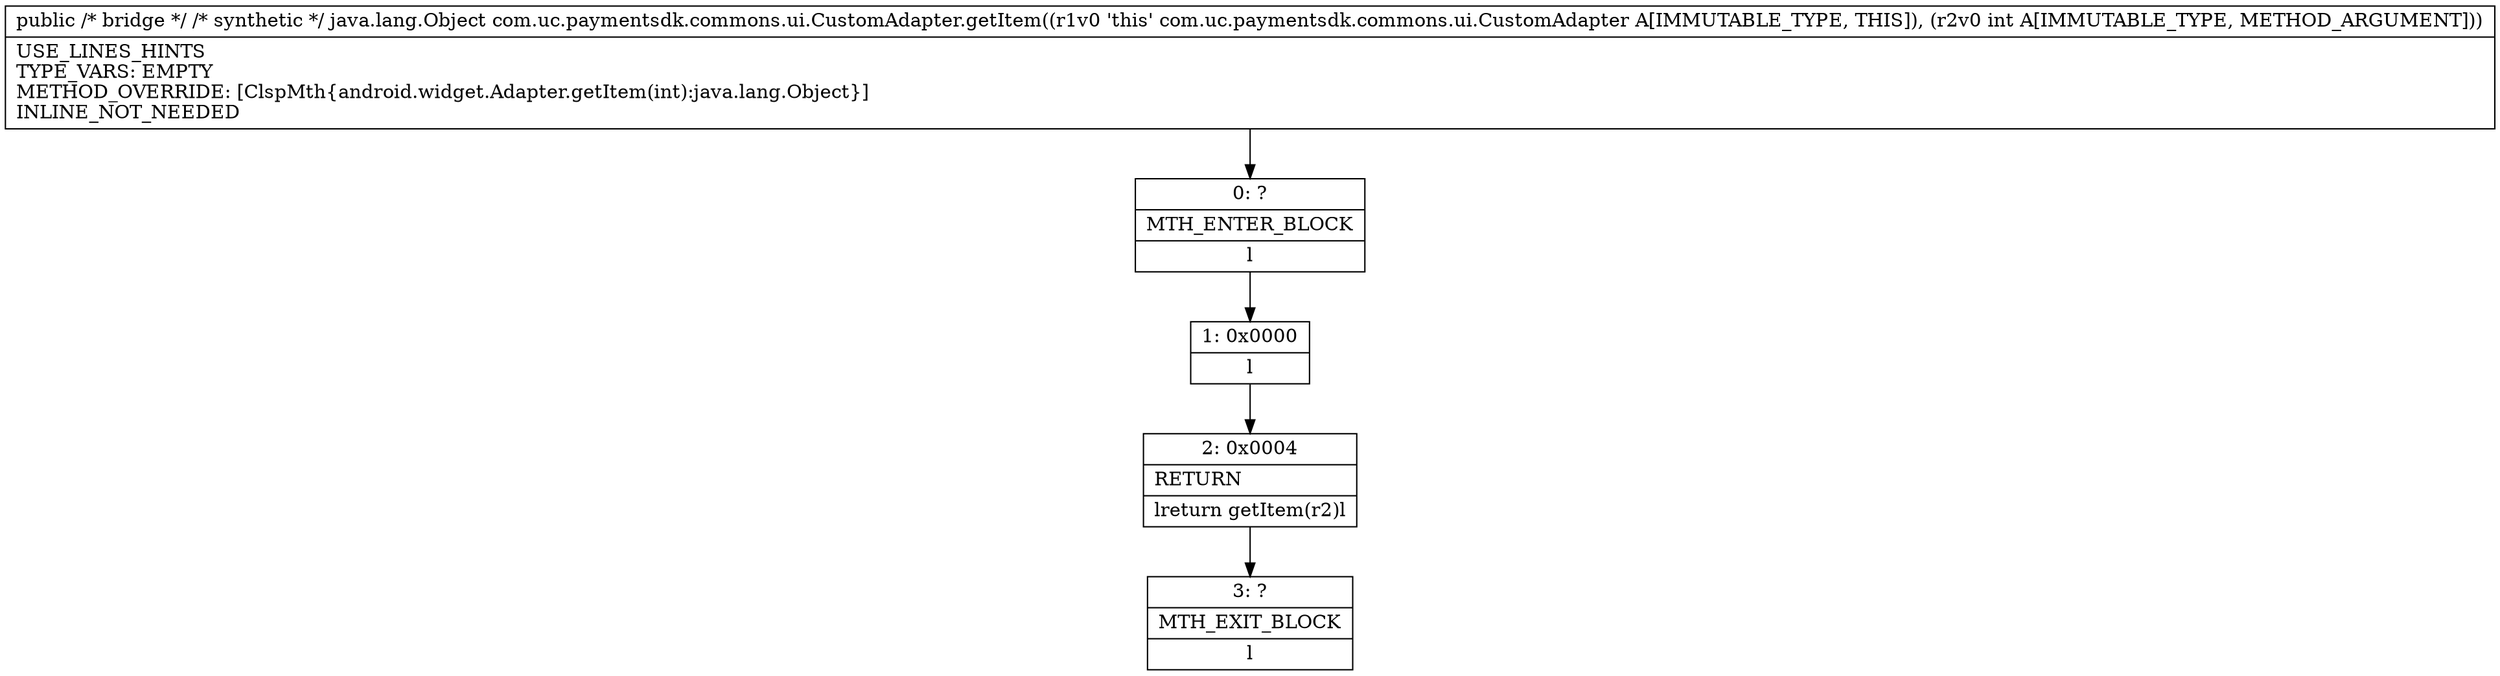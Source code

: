 digraph "CFG forcom.uc.paymentsdk.commons.ui.CustomAdapter.getItem(I)Ljava\/lang\/Object;" {
Node_0 [shape=record,label="{0\:\ ?|MTH_ENTER_BLOCK\l|l}"];
Node_1 [shape=record,label="{1\:\ 0x0000|l}"];
Node_2 [shape=record,label="{2\:\ 0x0004|RETURN\l|lreturn getItem(r2)l}"];
Node_3 [shape=record,label="{3\:\ ?|MTH_EXIT_BLOCK\l|l}"];
MethodNode[shape=record,label="{public \/* bridge *\/ \/* synthetic *\/ java.lang.Object com.uc.paymentsdk.commons.ui.CustomAdapter.getItem((r1v0 'this' com.uc.paymentsdk.commons.ui.CustomAdapter A[IMMUTABLE_TYPE, THIS]), (r2v0 int A[IMMUTABLE_TYPE, METHOD_ARGUMENT]))  | USE_LINES_HINTS\lTYPE_VARS: EMPTY\lMETHOD_OVERRIDE: [ClspMth\{android.widget.Adapter.getItem(int):java.lang.Object\}]\lINLINE_NOT_NEEDED\l}"];
MethodNode -> Node_0;
Node_0 -> Node_1;
Node_1 -> Node_2;
Node_2 -> Node_3;
}

